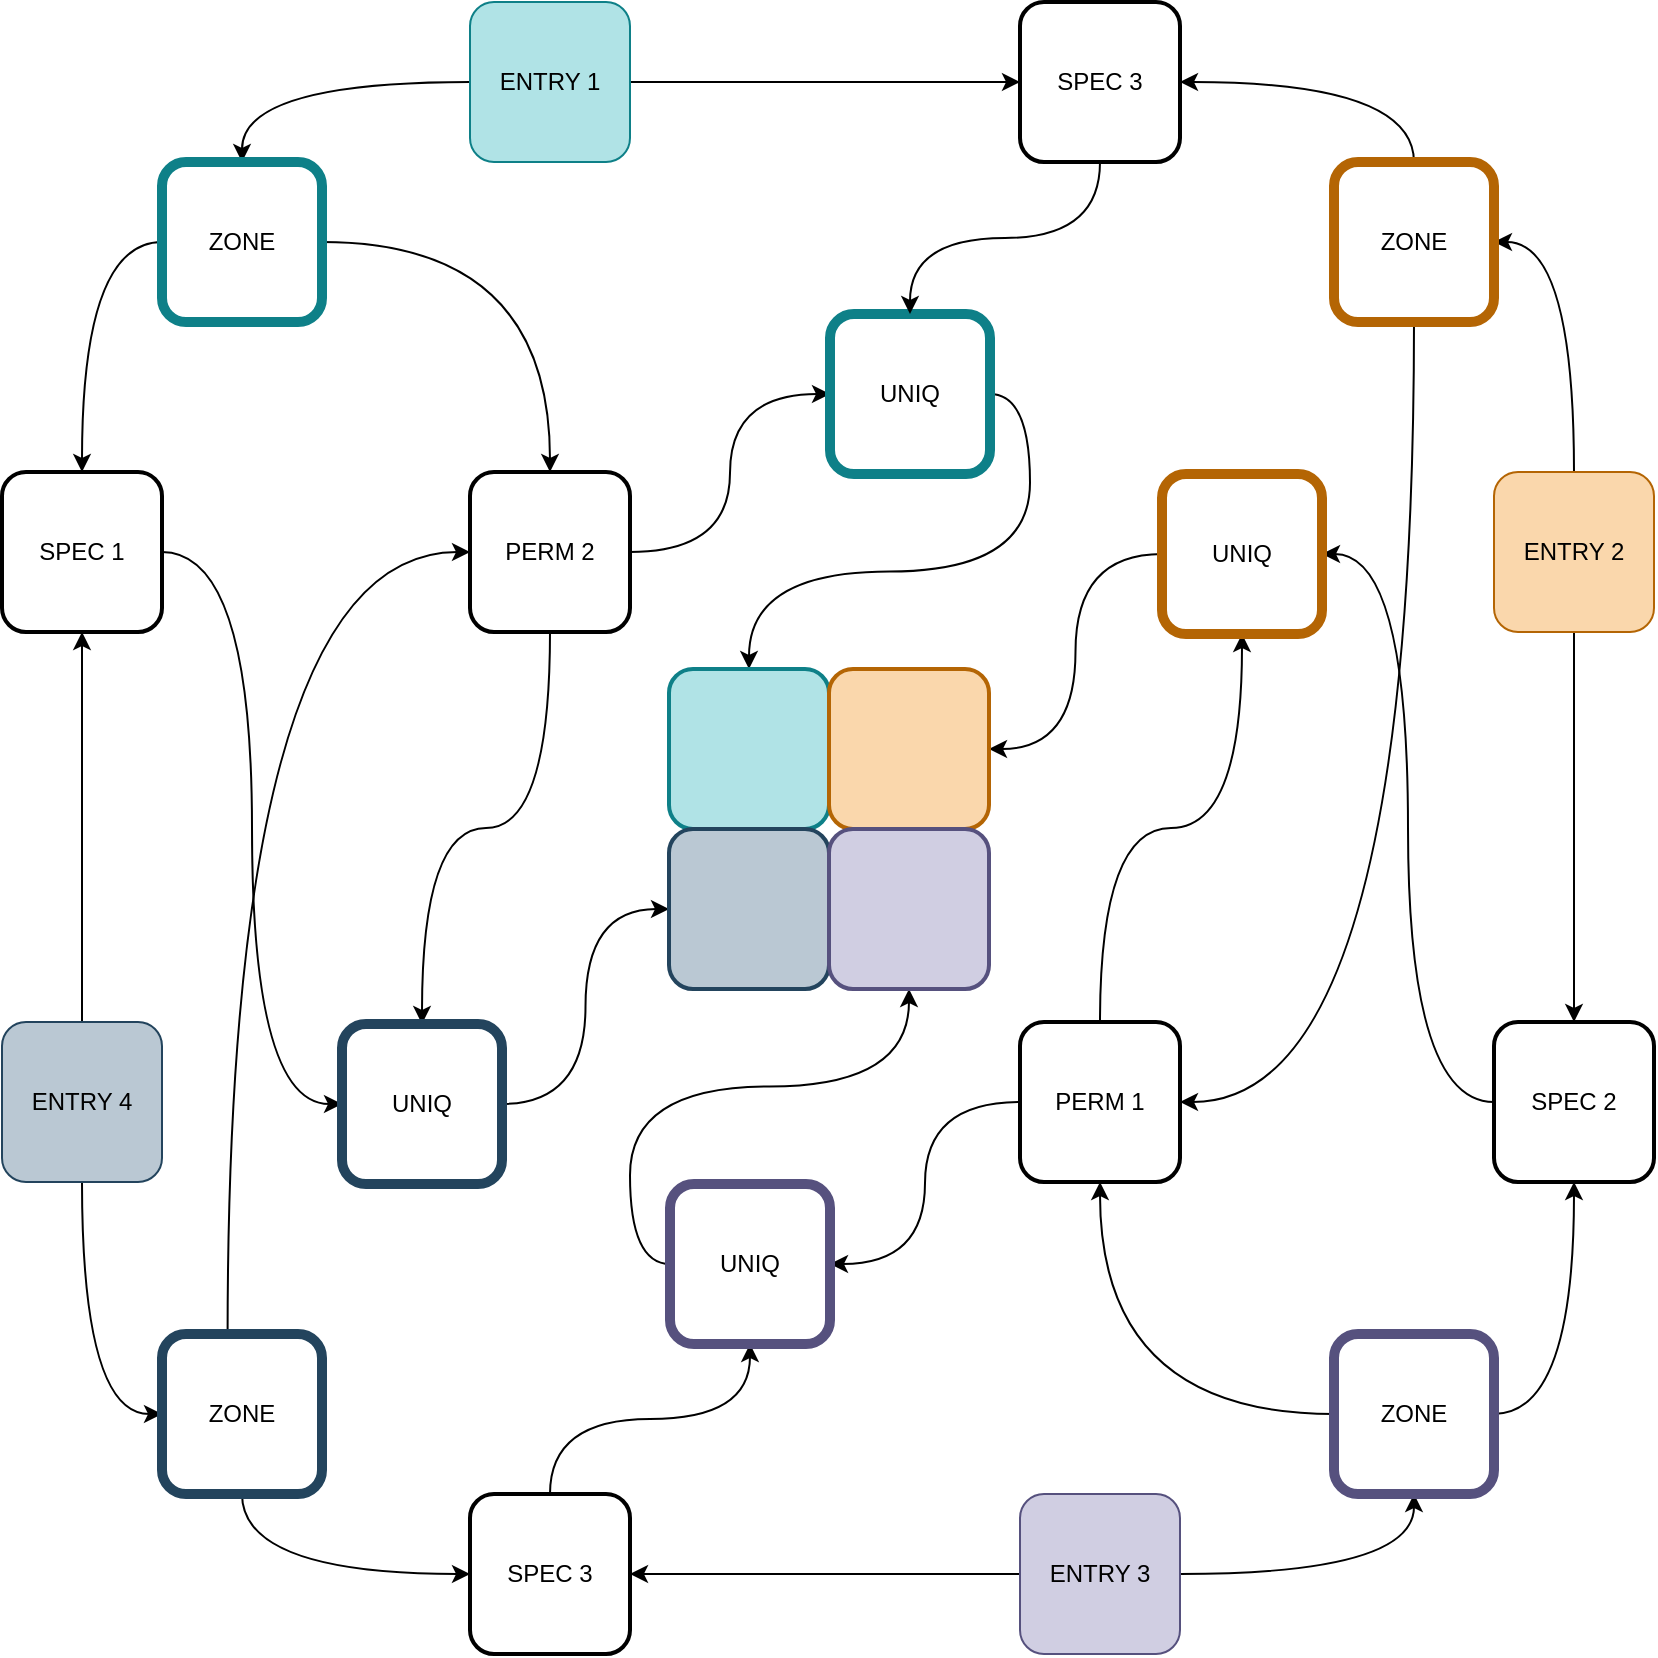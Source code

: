 <mxfile version="20.5.1" type="github">
  <diagram id="Nigt3YukH3JXRltVO2u2" name="Page-1">
    <mxGraphModel dx="2241" dy="875" grid="1" gridSize="10" guides="1" tooltips="1" connect="1" arrows="1" fold="1" page="1" pageScale="1" pageWidth="827" pageHeight="1169" math="0" shadow="0">
      <root>
        <mxCell id="0" />
        <mxCell id="1" parent="0" />
        <mxCell id="gX__ZOAHCNAK3Sga8Ftl-28" style="edgeStyle=orthogonalEdgeStyle;orthogonalLoop=1;jettySize=auto;html=1;entryX=0.5;entryY=0;entryDx=0;entryDy=0;curved=1;" parent="1" source="gX__ZOAHCNAK3Sga8Ftl-7" target="gX__ZOAHCNAK3Sga8Ftl-11" edge="1">
          <mxGeometry relative="1" as="geometry" />
        </mxCell>
        <mxCell id="gX__ZOAHCNAK3Sga8Ftl-113" style="edgeStyle=orthogonalEdgeStyle;curved=1;orthogonalLoop=1;jettySize=auto;html=1;entryX=0;entryY=0.5;entryDx=0;entryDy=0;" parent="1" source="gX__ZOAHCNAK3Sga8Ftl-7" target="gX__ZOAHCNAK3Sga8Ftl-111" edge="1">
          <mxGeometry relative="1" as="geometry" />
        </mxCell>
        <mxCell id="gX__ZOAHCNAK3Sga8Ftl-7" value="ENTRY 1" style="whiteSpace=wrap;html=1;aspect=fixed;rounded=1;fillColor=#b0e3e6;strokeColor=#0e8088;" parent="1" vertex="1">
          <mxGeometry x="234" y="172" width="80" height="80" as="geometry" />
        </mxCell>
        <mxCell id="gX__ZOAHCNAK3Sga8Ftl-35" style="edgeStyle=orthogonalEdgeStyle;curved=1;orthogonalLoop=1;jettySize=auto;html=1;entryX=1;entryY=0.5;entryDx=0;entryDy=0;exitX=0.5;exitY=0;exitDx=0;exitDy=0;" parent="1" source="gX__ZOAHCNAK3Sga8Ftl-8" target="gX__ZOAHCNAK3Sga8Ftl-12" edge="1">
          <mxGeometry relative="1" as="geometry" />
        </mxCell>
        <mxCell id="gX__ZOAHCNAK3Sga8Ftl-57" style="edgeStyle=orthogonalEdgeStyle;curved=1;orthogonalLoop=1;jettySize=auto;html=1;entryX=0.5;entryY=0;entryDx=0;entryDy=0;exitX=0.5;exitY=1;exitDx=0;exitDy=0;" parent="1" source="gX__ZOAHCNAK3Sga8Ftl-8" target="gX__ZOAHCNAK3Sga8Ftl-53" edge="1">
          <mxGeometry relative="1" as="geometry" />
        </mxCell>
        <mxCell id="gX__ZOAHCNAK3Sga8Ftl-8" value="ENTRY 2" style="whiteSpace=wrap;html=1;aspect=fixed;rounded=1;fillColor=#fad7ac;strokeColor=#b46504;" parent="1" vertex="1">
          <mxGeometry x="746" y="407" width="80" height="80" as="geometry" />
        </mxCell>
        <mxCell id="gX__ZOAHCNAK3Sga8Ftl-33" style="edgeStyle=orthogonalEdgeStyle;curved=1;orthogonalLoop=1;jettySize=auto;html=1;entryX=0.5;entryY=1;entryDx=0;entryDy=0;" parent="1" source="gX__ZOAHCNAK3Sga8Ftl-9" target="gX__ZOAHCNAK3Sga8Ftl-13" edge="1">
          <mxGeometry relative="1" as="geometry" />
        </mxCell>
        <mxCell id="gX__ZOAHCNAK3Sga8Ftl-120" style="edgeStyle=orthogonalEdgeStyle;curved=1;orthogonalLoop=1;jettySize=auto;html=1;entryX=1;entryY=0.5;entryDx=0;entryDy=0;" parent="1" source="gX__ZOAHCNAK3Sga8Ftl-9" target="gX__ZOAHCNAK3Sga8Ftl-77" edge="1">
          <mxGeometry relative="1" as="geometry" />
        </mxCell>
        <mxCell id="gX__ZOAHCNAK3Sga8Ftl-9" value="ENTRY 3" style="whiteSpace=wrap;html=1;aspect=fixed;rounded=1;fillColor=#d0cee2;strokeColor=#56517e;" parent="1" vertex="1">
          <mxGeometry x="509" y="918" width="80" height="80" as="geometry" />
        </mxCell>
        <mxCell id="gX__ZOAHCNAK3Sga8Ftl-30" style="edgeStyle=orthogonalEdgeStyle;orthogonalLoop=1;jettySize=auto;html=1;entryX=0;entryY=0.5;entryDx=0;entryDy=0;curved=1;" parent="1" source="gX__ZOAHCNAK3Sga8Ftl-10" target="gX__ZOAHCNAK3Sga8Ftl-14" edge="1">
          <mxGeometry relative="1" as="geometry" />
        </mxCell>
        <mxCell id="gX__ZOAHCNAK3Sga8Ftl-119" style="edgeStyle=orthogonalEdgeStyle;curved=1;orthogonalLoop=1;jettySize=auto;html=1;entryX=0.5;entryY=1;entryDx=0;entryDy=0;" parent="1" source="gX__ZOAHCNAK3Sga8Ftl-10" target="gX__ZOAHCNAK3Sga8Ftl-86" edge="1">
          <mxGeometry relative="1" as="geometry" />
        </mxCell>
        <mxCell id="gX__ZOAHCNAK3Sga8Ftl-10" value="ENTRY 4" style="whiteSpace=wrap;html=1;aspect=fixed;rounded=1;fillColor=#bac8d3;strokeColor=#23445d;" parent="1" vertex="1">
          <mxGeometry y="682" width="80" height="80" as="geometry" />
        </mxCell>
        <mxCell id="gX__ZOAHCNAK3Sga8Ftl-85" style="edgeStyle=orthogonalEdgeStyle;curved=1;orthogonalLoop=1;jettySize=auto;html=1;entryX=0.5;entryY=0;entryDx=0;entryDy=0;" parent="1" source="gX__ZOAHCNAK3Sga8Ftl-11" target="gX__ZOAHCNAK3Sga8Ftl-81" edge="1">
          <mxGeometry relative="1" as="geometry" />
        </mxCell>
        <mxCell id="gX__ZOAHCNAK3Sga8Ftl-87" style="edgeStyle=orthogonalEdgeStyle;curved=1;orthogonalLoop=1;jettySize=auto;html=1;entryX=0.5;entryY=0;entryDx=0;entryDy=0;exitX=0;exitY=0.5;exitDx=0;exitDy=0;" parent="1" source="gX__ZOAHCNAK3Sga8Ftl-11" target="gX__ZOAHCNAK3Sga8Ftl-86" edge="1">
          <mxGeometry relative="1" as="geometry" />
        </mxCell>
        <mxCell id="gX__ZOAHCNAK3Sga8Ftl-11" value="ZONE" style="whiteSpace=wrap;html=1;aspect=fixed;rounded=1;strokeColor=#0e8088;strokeWidth=5;fillColor=none;" parent="1" vertex="1">
          <mxGeometry x="80" y="252" width="80" height="80" as="geometry" />
        </mxCell>
        <mxCell id="gX__ZOAHCNAK3Sga8Ftl-114" style="edgeStyle=orthogonalEdgeStyle;curved=1;orthogonalLoop=1;jettySize=auto;html=1;entryX=1;entryY=0.5;entryDx=0;entryDy=0;exitX=0.5;exitY=0;exitDx=0;exitDy=0;" parent="1" source="gX__ZOAHCNAK3Sga8Ftl-12" target="gX__ZOAHCNAK3Sga8Ftl-111" edge="1">
          <mxGeometry relative="1" as="geometry" />
        </mxCell>
        <mxCell id="GLXU7i8PXXEUA1Ecrr9V-1" style="edgeStyle=orthogonalEdgeStyle;curved=1;orthogonalLoop=1;jettySize=auto;html=1;entryX=1;entryY=0.5;entryDx=0;entryDy=0;exitX=0.5;exitY=1;exitDx=0;exitDy=0;" edge="1" parent="1" source="gX__ZOAHCNAK3Sga8Ftl-12" target="gX__ZOAHCNAK3Sga8Ftl-58">
          <mxGeometry relative="1" as="geometry" />
        </mxCell>
        <mxCell id="gX__ZOAHCNAK3Sga8Ftl-12" value="ZONE" style="whiteSpace=wrap;html=1;aspect=fixed;rounded=1;strokeWidth=5;fillColor=none;strokeColor=#b46504;" parent="1" vertex="1">
          <mxGeometry x="666" y="252" width="80" height="80" as="geometry" />
        </mxCell>
        <mxCell id="gX__ZOAHCNAK3Sga8Ftl-54" style="edgeStyle=orthogonalEdgeStyle;curved=1;orthogonalLoop=1;jettySize=auto;html=1;entryX=0.5;entryY=1;entryDx=0;entryDy=0;exitX=1;exitY=0.5;exitDx=0;exitDy=0;" parent="1" source="gX__ZOAHCNAK3Sga8Ftl-13" target="gX__ZOAHCNAK3Sga8Ftl-53" edge="1">
          <mxGeometry relative="1" as="geometry" />
        </mxCell>
        <mxCell id="gX__ZOAHCNAK3Sga8Ftl-60" style="edgeStyle=orthogonalEdgeStyle;curved=1;orthogonalLoop=1;jettySize=auto;html=1;entryX=0.5;entryY=1;entryDx=0;entryDy=0;exitX=0;exitY=0.5;exitDx=0;exitDy=0;" parent="1" source="gX__ZOAHCNAK3Sga8Ftl-13" target="gX__ZOAHCNAK3Sga8Ftl-58" edge="1">
          <mxGeometry relative="1" as="geometry" />
        </mxCell>
        <mxCell id="gX__ZOAHCNAK3Sga8Ftl-13" value="ZONE" style="whiteSpace=wrap;html=1;aspect=fixed;rounded=1;strokeWidth=5;fillColor=none;strokeColor=#56517e;" parent="1" vertex="1">
          <mxGeometry x="666" y="838" width="80" height="80" as="geometry" />
        </mxCell>
        <mxCell id="gX__ZOAHCNAK3Sga8Ftl-79" style="edgeStyle=orthogonalEdgeStyle;curved=1;orthogonalLoop=1;jettySize=auto;html=1;entryX=0;entryY=0.5;entryDx=0;entryDy=0;exitX=0.5;exitY=1;exitDx=0;exitDy=0;" parent="1" source="gX__ZOAHCNAK3Sga8Ftl-14" target="gX__ZOAHCNAK3Sga8Ftl-77" edge="1">
          <mxGeometry relative="1" as="geometry" />
        </mxCell>
        <mxCell id="GLXU7i8PXXEUA1Ecrr9V-2" style="edgeStyle=orthogonalEdgeStyle;curved=1;orthogonalLoop=1;jettySize=auto;html=1;entryX=0;entryY=0.5;entryDx=0;entryDy=0;exitX=0.41;exitY=0.004;exitDx=0;exitDy=0;exitPerimeter=0;" edge="1" parent="1" source="gX__ZOAHCNAK3Sga8Ftl-14" target="gX__ZOAHCNAK3Sga8Ftl-81">
          <mxGeometry relative="1" as="geometry" />
        </mxCell>
        <mxCell id="gX__ZOAHCNAK3Sga8Ftl-14" value="ZONE" style="whiteSpace=wrap;html=1;aspect=fixed;rounded=1;strokeWidth=5;fillColor=none;strokeColor=#23445d;" parent="1" vertex="1">
          <mxGeometry x="80" y="838" width="80" height="80" as="geometry" />
        </mxCell>
        <mxCell id="gX__ZOAHCNAK3Sga8Ftl-62" style="edgeStyle=orthogonalEdgeStyle;curved=1;orthogonalLoop=1;jettySize=auto;html=1;entryX=1;entryY=0.5;entryDx=0;entryDy=0;" parent="1" source="gX__ZOAHCNAK3Sga8Ftl-53" target="gX__ZOAHCNAK3Sga8Ftl-61" edge="1">
          <mxGeometry relative="1" as="geometry" />
        </mxCell>
        <mxCell id="gX__ZOAHCNAK3Sga8Ftl-53" value="SPEC 2" style="whiteSpace=wrap;html=1;aspect=fixed;rounded=1;strokeWidth=2;" parent="1" vertex="1">
          <mxGeometry x="746" y="682" width="80" height="80" as="geometry" />
        </mxCell>
        <mxCell id="gX__ZOAHCNAK3Sga8Ftl-63" style="edgeStyle=orthogonalEdgeStyle;curved=1;orthogonalLoop=1;jettySize=auto;html=1;entryX=0.5;entryY=1;entryDx=0;entryDy=0;" parent="1" source="gX__ZOAHCNAK3Sga8Ftl-58" target="gX__ZOAHCNAK3Sga8Ftl-61" edge="1">
          <mxGeometry relative="1" as="geometry" />
        </mxCell>
        <mxCell id="gX__ZOAHCNAK3Sga8Ftl-98" style="edgeStyle=orthogonalEdgeStyle;curved=1;orthogonalLoop=1;jettySize=auto;html=1;exitX=0;exitY=0.5;exitDx=0;exitDy=0;entryX=1;entryY=0.5;entryDx=0;entryDy=0;" parent="1" source="gX__ZOAHCNAK3Sga8Ftl-58" target="gX__ZOAHCNAK3Sga8Ftl-92" edge="1">
          <mxGeometry relative="1" as="geometry" />
        </mxCell>
        <mxCell id="gX__ZOAHCNAK3Sga8Ftl-58" value="PERM 1" style="whiteSpace=wrap;html=1;aspect=fixed;rounded=1;strokeWidth=2;" parent="1" vertex="1">
          <mxGeometry x="509" y="682" width="80" height="80" as="geometry" />
        </mxCell>
        <mxCell id="gX__ZOAHCNAK3Sga8Ftl-109" style="edgeStyle=orthogonalEdgeStyle;curved=1;orthogonalLoop=1;jettySize=auto;html=1;entryX=1;entryY=0.5;entryDx=0;entryDy=0;" parent="1" source="gX__ZOAHCNAK3Sga8Ftl-61" target="gX__ZOAHCNAK3Sga8Ftl-106" edge="1">
          <mxGeometry relative="1" as="geometry" />
        </mxCell>
        <mxCell id="gX__ZOAHCNAK3Sga8Ftl-61" value="UNIQ" style="whiteSpace=wrap;html=1;aspect=fixed;rounded=1;strokeWidth=5;fillColor=none;strokeColor=#b46504;" parent="1" vertex="1">
          <mxGeometry x="580" y="408" width="80" height="80" as="geometry" />
        </mxCell>
        <mxCell id="gX__ZOAHCNAK3Sga8Ftl-101" style="edgeStyle=orthogonalEdgeStyle;curved=1;orthogonalLoop=1;jettySize=auto;html=1;entryX=0.5;entryY=1;entryDx=0;entryDy=0;exitX=0.5;exitY=0;exitDx=0;exitDy=0;" parent="1" source="gX__ZOAHCNAK3Sga8Ftl-77" target="gX__ZOAHCNAK3Sga8Ftl-92" edge="1">
          <mxGeometry relative="1" as="geometry" />
        </mxCell>
        <mxCell id="gX__ZOAHCNAK3Sga8Ftl-77" value="SPEC 3" style="whiteSpace=wrap;html=1;aspect=fixed;rounded=1;strokeWidth=2;" parent="1" vertex="1">
          <mxGeometry x="234" y="918" width="80" height="80" as="geometry" />
        </mxCell>
        <mxCell id="gX__ZOAHCNAK3Sga8Ftl-116" style="edgeStyle=orthogonalEdgeStyle;curved=1;orthogonalLoop=1;jettySize=auto;html=1;entryX=0;entryY=0.5;entryDx=0;entryDy=0;" parent="1" source="gX__ZOAHCNAK3Sga8Ftl-81" target="gX__ZOAHCNAK3Sga8Ftl-110" edge="1">
          <mxGeometry relative="1" as="geometry" />
        </mxCell>
        <mxCell id="gX__ZOAHCNAK3Sga8Ftl-121" style="edgeStyle=orthogonalEdgeStyle;curved=1;orthogonalLoop=1;jettySize=auto;html=1;entryX=0.5;entryY=0;entryDx=0;entryDy=0;exitX=0.5;exitY=1;exitDx=0;exitDy=0;" parent="1" source="gX__ZOAHCNAK3Sga8Ftl-81" target="gX__ZOAHCNAK3Sga8Ftl-118" edge="1">
          <mxGeometry relative="1" as="geometry" />
        </mxCell>
        <mxCell id="gX__ZOAHCNAK3Sga8Ftl-81" value="PERM 2" style="whiteSpace=wrap;html=1;aspect=fixed;rounded=1;strokeWidth=2;" parent="1" vertex="1">
          <mxGeometry x="234" y="407" width="80" height="80" as="geometry" />
        </mxCell>
        <mxCell id="gX__ZOAHCNAK3Sga8Ftl-123" style="edgeStyle=orthogonalEdgeStyle;curved=1;orthogonalLoop=1;jettySize=auto;html=1;exitX=1;exitY=0.5;exitDx=0;exitDy=0;entryX=0;entryY=0.5;entryDx=0;entryDy=0;" parent="1" source="gX__ZOAHCNAK3Sga8Ftl-86" target="gX__ZOAHCNAK3Sga8Ftl-118" edge="1">
          <mxGeometry relative="1" as="geometry" />
        </mxCell>
        <mxCell id="gX__ZOAHCNAK3Sga8Ftl-86" value="SPEC 1" style="whiteSpace=wrap;html=1;aspect=fixed;rounded=1;strokeWidth=2;" parent="1" vertex="1">
          <mxGeometry y="407" width="80" height="80" as="geometry" />
        </mxCell>
        <mxCell id="gX__ZOAHCNAK3Sga8Ftl-104" style="edgeStyle=orthogonalEdgeStyle;curved=1;orthogonalLoop=1;jettySize=auto;html=1;entryX=0.5;entryY=1;entryDx=0;entryDy=0;exitX=0;exitY=0.5;exitDx=0;exitDy=0;" parent="1" source="gX__ZOAHCNAK3Sga8Ftl-92" target="gX__ZOAHCNAK3Sga8Ftl-108" edge="1">
          <mxGeometry relative="1" as="geometry" />
        </mxCell>
        <mxCell id="gX__ZOAHCNAK3Sga8Ftl-92" value="UNIQ" style="whiteSpace=wrap;html=1;aspect=fixed;rounded=1;strokeWidth=5;fillColor=none;strokeColor=#56517e;" parent="1" vertex="1">
          <mxGeometry x="334" y="763" width="80" height="80" as="geometry" />
        </mxCell>
        <mxCell id="gX__ZOAHCNAK3Sga8Ftl-117" style="edgeStyle=orthogonalEdgeStyle;curved=1;orthogonalLoop=1;jettySize=auto;html=1;entryX=0.5;entryY=0;entryDx=0;entryDy=0;exitX=1;exitY=0.5;exitDx=0;exitDy=0;" parent="1" source="gX__ZOAHCNAK3Sga8Ftl-110" target="gX__ZOAHCNAK3Sga8Ftl-105" edge="1">
          <mxGeometry relative="1" as="geometry" />
        </mxCell>
        <mxCell id="gX__ZOAHCNAK3Sga8Ftl-110" value="UNIQ" style="whiteSpace=wrap;html=1;aspect=fixed;rounded=1;strokeWidth=5;fillColor=none;strokeColor=#0e8088;" parent="1" vertex="1">
          <mxGeometry x="414" y="328" width="80" height="80" as="geometry" />
        </mxCell>
        <mxCell id="gX__ZOAHCNAK3Sga8Ftl-115" style="edgeStyle=orthogonalEdgeStyle;curved=1;orthogonalLoop=1;jettySize=auto;html=1;exitX=0.5;exitY=1;exitDx=0;exitDy=0;entryX=0.5;entryY=0;entryDx=0;entryDy=0;" parent="1" source="gX__ZOAHCNAK3Sga8Ftl-111" target="gX__ZOAHCNAK3Sga8Ftl-110" edge="1">
          <mxGeometry relative="1" as="geometry" />
        </mxCell>
        <mxCell id="gX__ZOAHCNAK3Sga8Ftl-111" value="SPEC 3" style="whiteSpace=wrap;html=1;aspect=fixed;rounded=1;strokeWidth=2;" parent="1" vertex="1">
          <mxGeometry x="509" y="172" width="80" height="80" as="geometry" />
        </mxCell>
        <mxCell id="gX__ZOAHCNAK3Sga8Ftl-122" style="edgeStyle=orthogonalEdgeStyle;curved=1;orthogonalLoop=1;jettySize=auto;html=1;entryX=0;entryY=0.5;entryDx=0;entryDy=0;" parent="1" source="gX__ZOAHCNAK3Sga8Ftl-118" target="gX__ZOAHCNAK3Sga8Ftl-107" edge="1">
          <mxGeometry relative="1" as="geometry" />
        </mxCell>
        <mxCell id="gX__ZOAHCNAK3Sga8Ftl-118" value="UNIQ" style="whiteSpace=wrap;html=1;aspect=fixed;rounded=1;strokeWidth=5;fillColor=none;strokeColor=#23445d;" parent="1" vertex="1">
          <mxGeometry x="170" y="683" width="80" height="80" as="geometry" />
        </mxCell>
        <mxCell id="gX__ZOAHCNAK3Sga8Ftl-128" value="" style="group" parent="1" vertex="1" connectable="0">
          <mxGeometry x="333.5" y="505.5" width="160" height="160" as="geometry" />
        </mxCell>
        <mxCell id="GLXU7i8PXXEUA1Ecrr9V-3" value="" style="group" vertex="1" connectable="0" parent="gX__ZOAHCNAK3Sga8Ftl-128">
          <mxGeometry width="160" height="160" as="geometry" />
        </mxCell>
        <mxCell id="gX__ZOAHCNAK3Sga8Ftl-105" value="" style="whiteSpace=wrap;html=1;aspect=fixed;rounded=1;strokeWidth=2;fillColor=#b0e3e6;strokeColor=#0e8088;" parent="GLXU7i8PXXEUA1Ecrr9V-3" vertex="1">
          <mxGeometry width="80" height="80" as="geometry" />
        </mxCell>
        <mxCell id="gX__ZOAHCNAK3Sga8Ftl-106" value="" style="whiteSpace=wrap;html=1;aspect=fixed;rounded=1;strokeWidth=2;fillColor=#fad7ac;strokeColor=#b46504;" parent="GLXU7i8PXXEUA1Ecrr9V-3" vertex="1">
          <mxGeometry x="80" width="80" height="80" as="geometry" />
        </mxCell>
        <mxCell id="gX__ZOAHCNAK3Sga8Ftl-107" value="" style="whiteSpace=wrap;html=1;aspect=fixed;rounded=1;strokeWidth=2;fillColor=#bac8d3;strokeColor=#23445d;" parent="GLXU7i8PXXEUA1Ecrr9V-3" vertex="1">
          <mxGeometry y="80" width="80" height="80" as="geometry" />
        </mxCell>
        <mxCell id="gX__ZOAHCNAK3Sga8Ftl-108" value="" style="whiteSpace=wrap;html=1;aspect=fixed;rounded=1;strokeWidth=2;fillColor=#d0cee2;strokeColor=#56517e;" parent="GLXU7i8PXXEUA1Ecrr9V-3" vertex="1">
          <mxGeometry x="80" y="80" width="80" height="80" as="geometry" />
        </mxCell>
      </root>
    </mxGraphModel>
  </diagram>
</mxfile>
